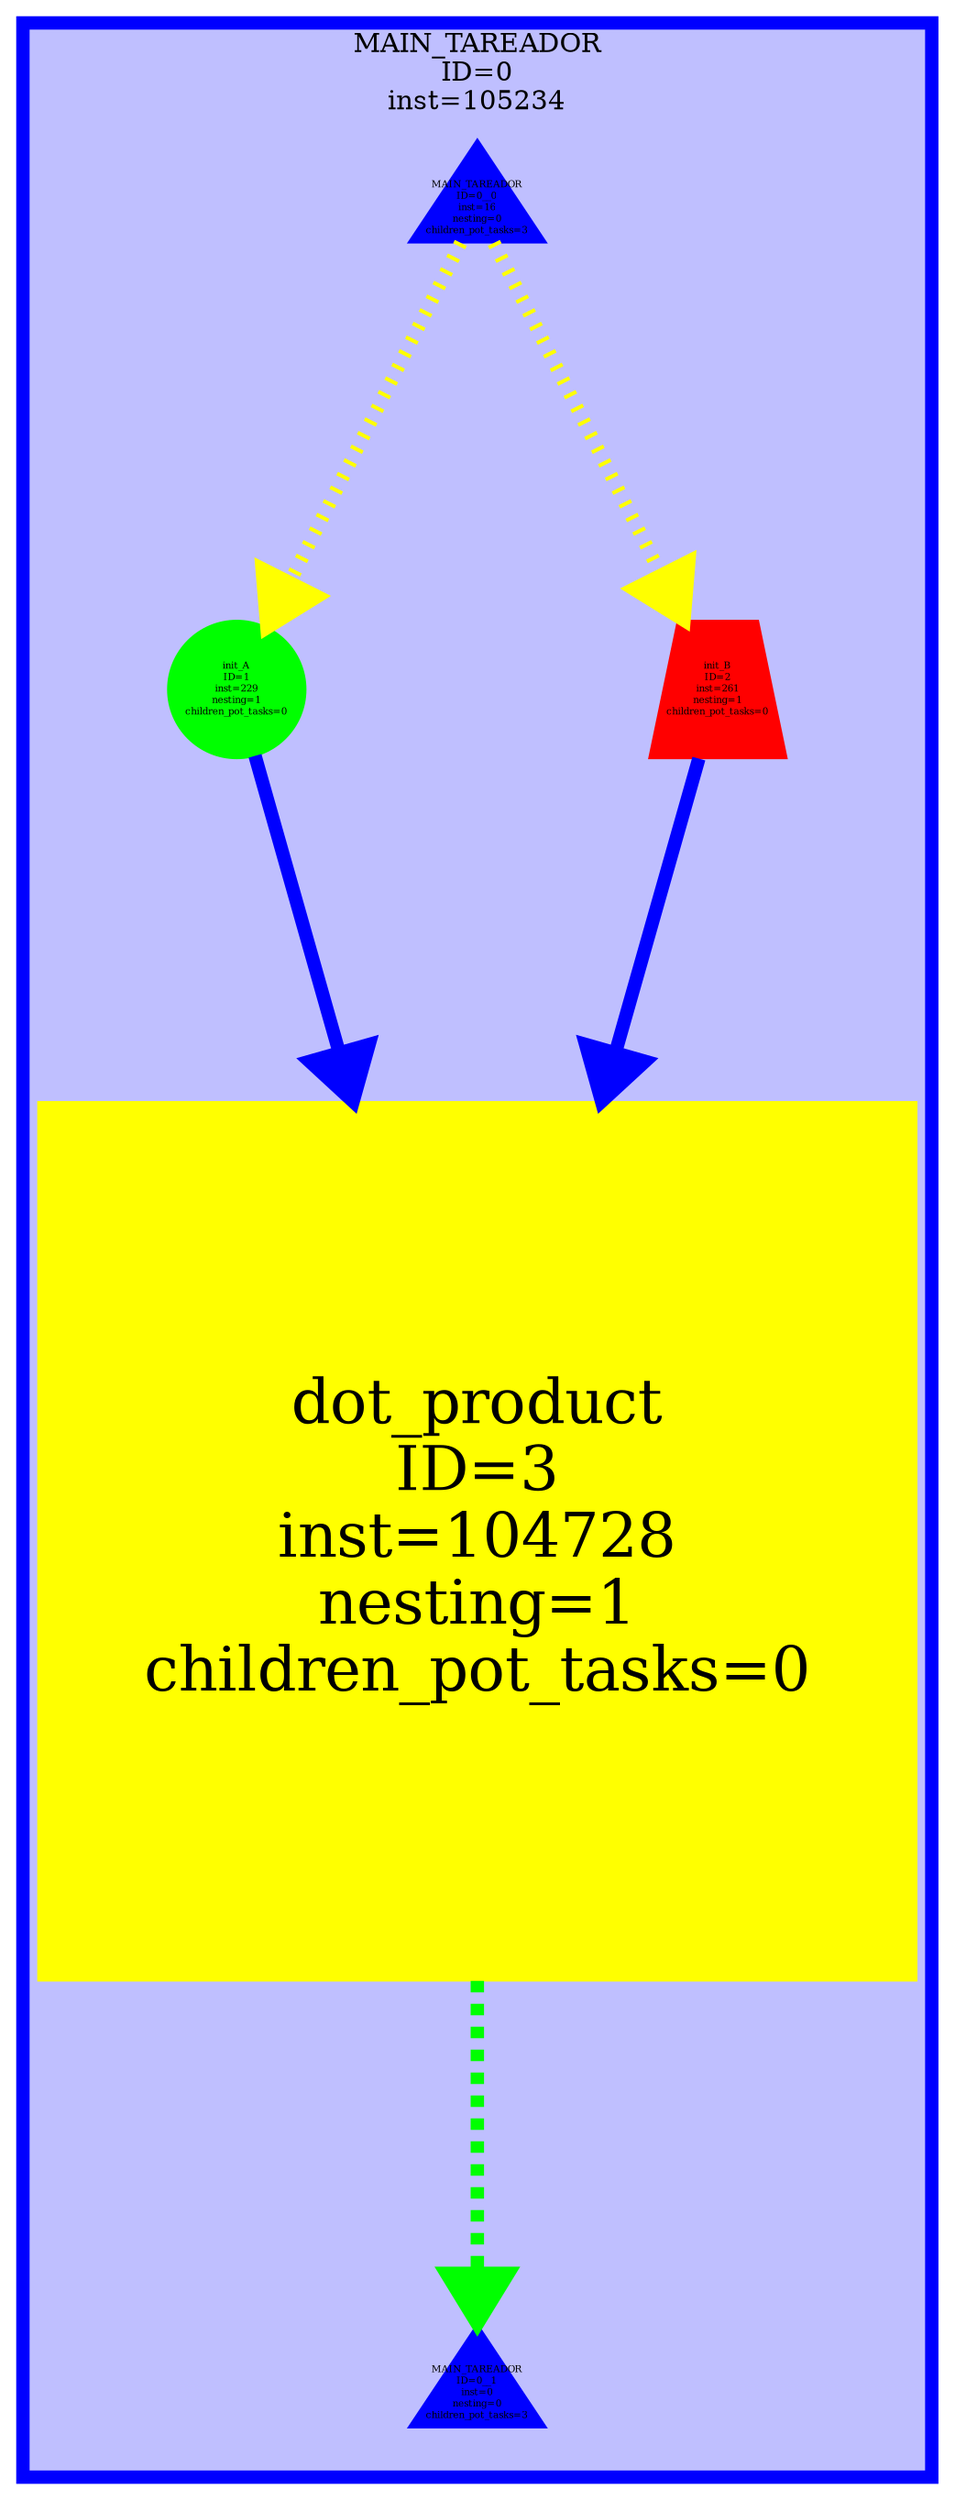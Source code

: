 digraph G {
ranksep=2.5; nodesep=2.5 penwidth=7
subgraph cluster0 {
label="MAIN_TAREADOR\nID=0\ninst=105234"
color="#0000FF"; style=filled; fillcolor="#0000FF40"
	 task_0__0 [fontsize=5, height=1,width=1, fixedsize=true,shape=triangle,color="#0000FF",label="MAIN_TAREADOR\nID=0__0\ninst=16\nnesting=0\nchildren_pot_tasks=3",style=filled]
	 task_0__1 [fontsize=5, height=1,width=1, fixedsize=true,shape=triangle,color="#0000FF",label="MAIN_TAREADOR\nID=0__1\ninst=0\nnesting=0\nchildren_pot_tasks=3",style=filled]
	 task_1 [fontsize=5, height=1,width=1, fixedsize=true,shape=ellipse,color="#00FF00",label="init_A\nID=1\ninst=229\nnesting=1\nchildren_pot_tasks=0",style=filled]
	 task_2 [fontsize=5, height=1,width=1, fixedsize=true,shape=trapezium,color="#FF0000",label="init_B\nID=2\ninst=261\nnesting=1\nchildren_pot_tasks=0",style=filled]
	 task_3 [fontsize=31.96054863044944, height=6.392109726089888,width=6.392109726089888, fixedsize=true,shape=box,color="#FFFF00",label="dot_product\nID=3\ninst=104728\nnesting=1\nchildren_pot_tasks=0",style=filled]
}
	 task_2  ->  task_3 [arrowsize=2.6457513110645907, penwidth=7,style=solid color=blue]
	 task_0__0  ->  task_2 [arrowsize=2.6457513110645907, penwidth=7,style=dotted color=yellow]
	 task_0__0  ->  task_1 [arrowsize=2.6457513110645907, penwidth=7,style=dotted color=yellow]
	 task_3  ->  task_0__1 [arrowsize=2.6457513110645907, penwidth=7,style=dashed color=green]
	 task_1  ->  task_3 [arrowsize=2.6457513110645907, penwidth=7,style=solid color=blue]
}
